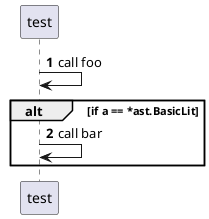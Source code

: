 @startuml
autonumber
test -> test: call foo
alt if a == *ast.BasicLit
test -> test: call bar
end
@enduml
